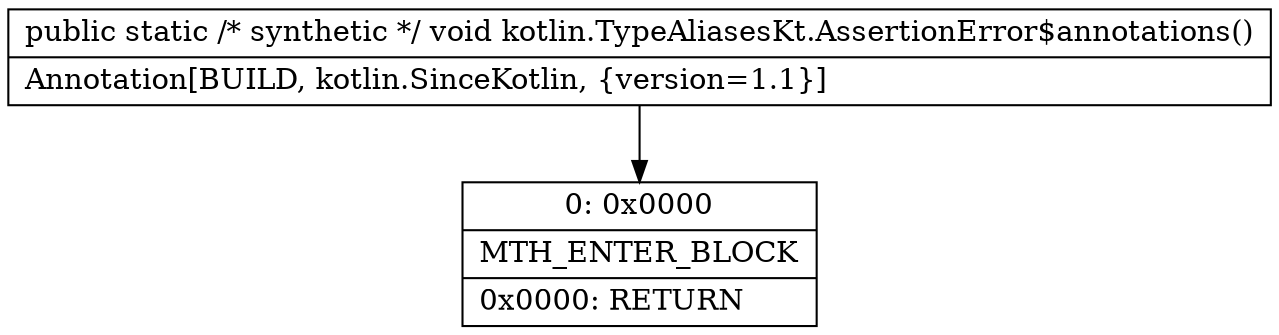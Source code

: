 digraph "CFG forkotlin.TypeAliasesKt.AssertionError$annotations()V" {
Node_0 [shape=record,label="{0\:\ 0x0000|MTH_ENTER_BLOCK\l|0x0000: RETURN   \l}"];
MethodNode[shape=record,label="{public static \/* synthetic *\/ void kotlin.TypeAliasesKt.AssertionError$annotations()  | Annotation[BUILD, kotlin.SinceKotlin, \{version=1.1\}]\l}"];
MethodNode -> Node_0;
}

